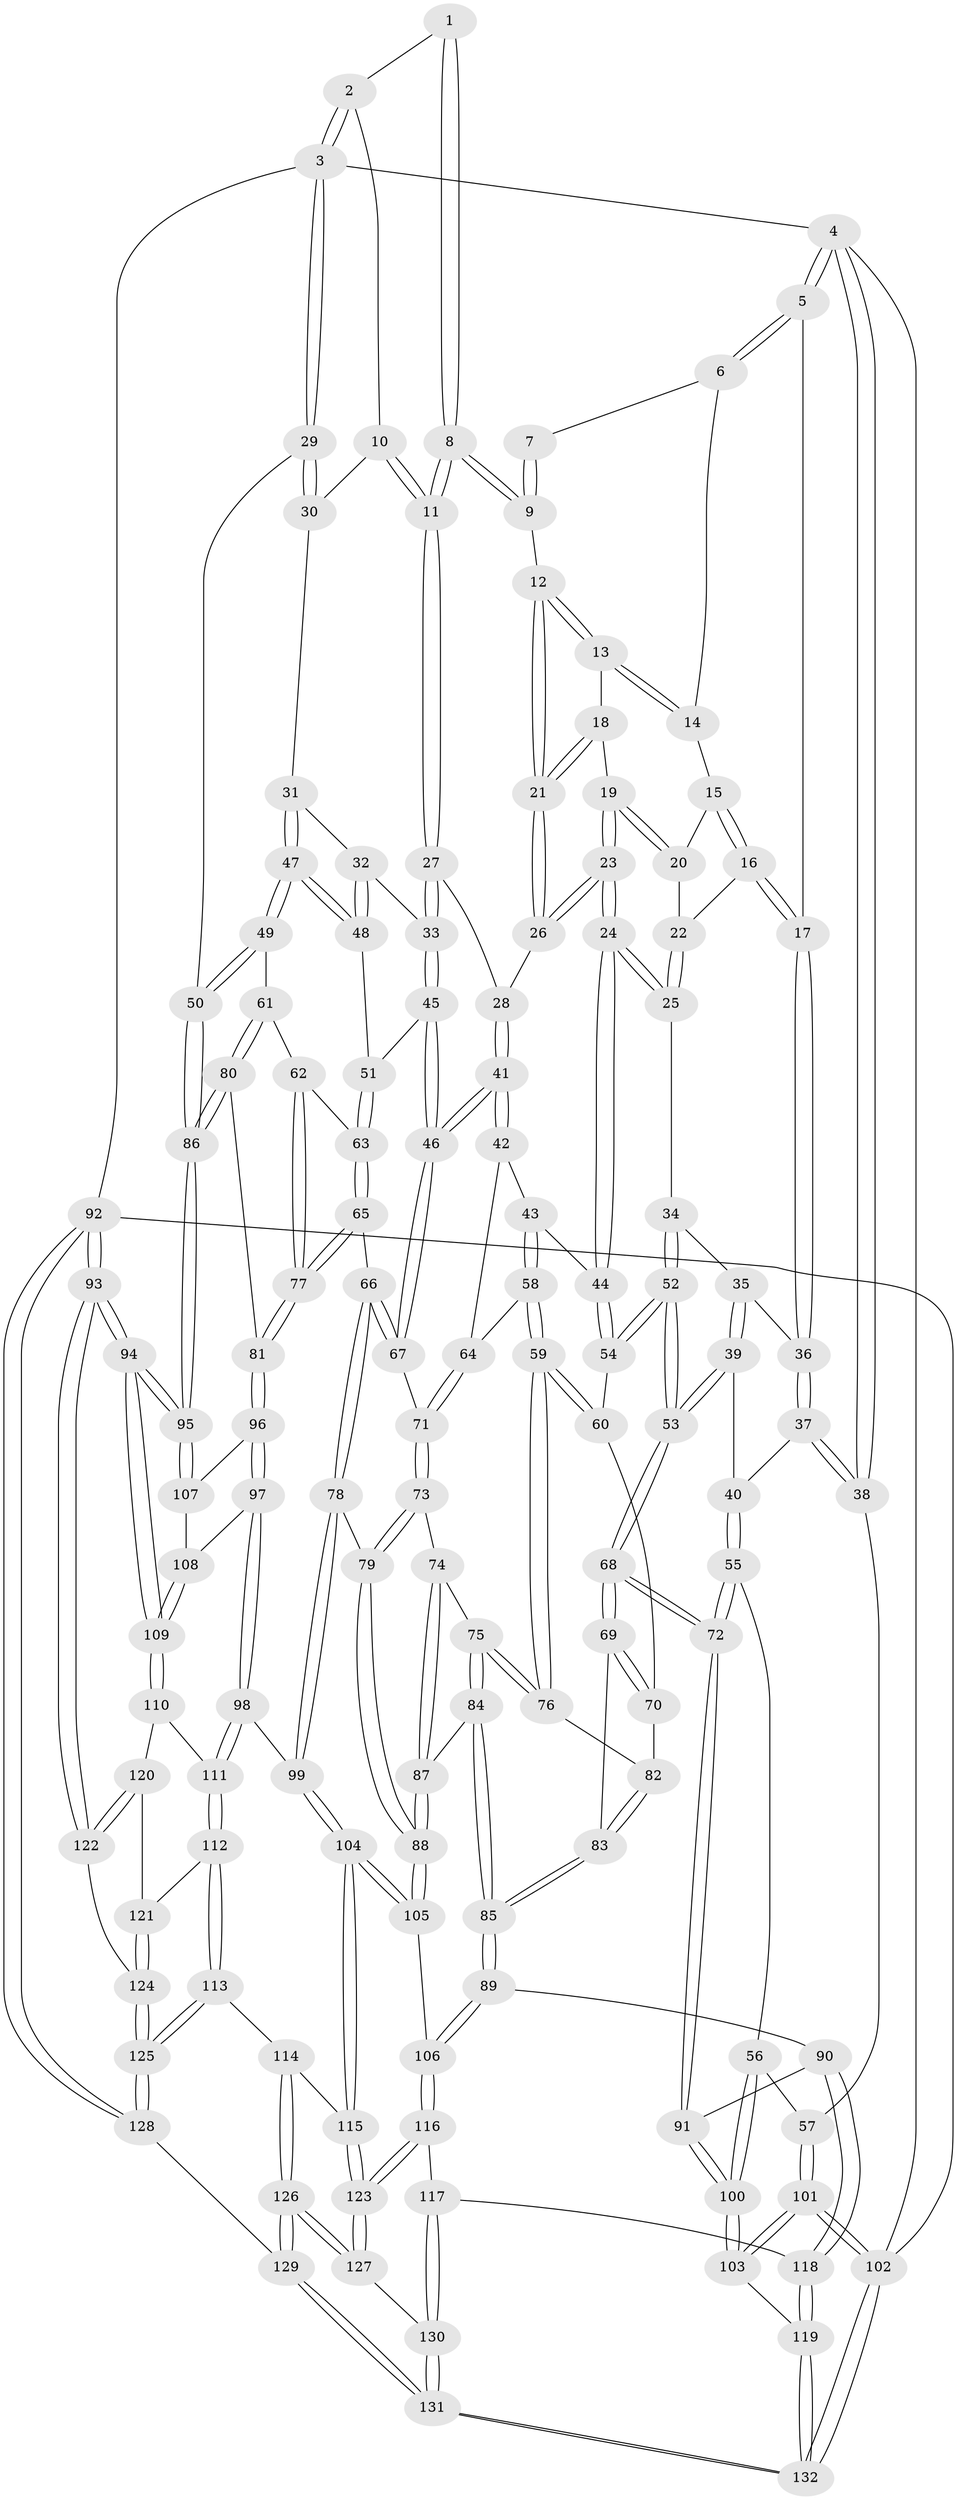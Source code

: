 // Generated by graph-tools (version 1.1) at 2025/38/03/09/25 02:38:32]
// undirected, 132 vertices, 327 edges
graph export_dot {
graph [start="1"]
  node [color=gray90,style=filled];
  1 [pos="+0.6099739356256132+0"];
  2 [pos="+0.8441589268535854+0"];
  3 [pos="+1+0"];
  4 [pos="+0+0"];
  5 [pos="+0.08884407658132763+0"];
  6 [pos="+0.49621683110075765+0"];
  7 [pos="+0.605775697055259+0"];
  8 [pos="+0.7229778777508632+0.13380721680347876"];
  9 [pos="+0.6666237988665796+0.1330901203766398"];
  10 [pos="+0.8253774865892916+0.12245004271551968"];
  11 [pos="+0.7855164359050996+0.14364589919746226"];
  12 [pos="+0.6250923060569171+0.14234218062224321"];
  13 [pos="+0.5626758024732504+0.0720280020694369"];
  14 [pos="+0.5008575072148083+0"];
  15 [pos="+0.48113965727123376+0.008772057569000825"];
  16 [pos="+0.23315991466778857+0.12843075606164964"];
  17 [pos="+0.224731604872068+0.1278882752978532"];
  18 [pos="+0.4841479184130655+0.15633251097529133"];
  19 [pos="+0.4354663584051065+0.1543192702798816"];
  20 [pos="+0.4241341779874398+0.14152038158816585"];
  21 [pos="+0.5912976380978918+0.19033024177018146"];
  22 [pos="+0.34737915081085124+0.14169038822476446"];
  23 [pos="+0.4581416076997562+0.28527100620035806"];
  24 [pos="+0.4298003657055435+0.33897217637841476"];
  25 [pos="+0.42011178570900537+0.335929763773094"];
  26 [pos="+0.5838461878130922+0.2268253310469023"];
  27 [pos="+0.7609356789876748+0.23359922649807552"];
  28 [pos="+0.615713924896851+0.278099306070664"];
  29 [pos="+1+0.1717344246675345"];
  30 [pos="+0.8318613400400084+0.12553879221260716"];
  31 [pos="+0.9105350589375545+0.30943613682530136"];
  32 [pos="+0.8996228256187304+0.3124884395021108"];
  33 [pos="+0.7636792666313656+0.32730158320375896"];
  34 [pos="+0.3898467603895336+0.32919637450438427"];
  35 [pos="+0.2700635369400869+0.24183501441494967"];
  36 [pos="+0.22447775706903791+0.1288784495637691"];
  37 [pos="+0.08936200498541533+0.24993635250220647"];
  38 [pos="+0+0.22127625233867315"];
  39 [pos="+0.19584056886486295+0.4181822913821637"];
  40 [pos="+0.12780346632375159+0.37289870968539623"];
  41 [pos="+0.6371897084426557+0.4098243038387692"];
  42 [pos="+0.5754291376747096+0.40179570471220327"];
  43 [pos="+0.44720952274174247+0.3591983791943608"];
  44 [pos="+0.4359493551487116+0.35200840698667724"];
  45 [pos="+0.7325407262925462+0.39791831457687526"];
  46 [pos="+0.668791422600517+0.4341444717593869"];
  47 [pos="+1+0.3658391663653473"];
  48 [pos="+0.8123274104901068+0.4169476829962301"];
  49 [pos="+1+0.40309790864445183"];
  50 [pos="+1+0.396360905670609"];
  51 [pos="+0.805044863245624+0.4201020333720493"];
  52 [pos="+0.2100952167133311+0.4306636186040285"];
  53 [pos="+0.20420564937829042+0.4325471130998207"];
  54 [pos="+0.38781039025425573+0.43997264419738247"];
  55 [pos="+0+0.4886257489200048"];
  56 [pos="+0+0.4886378947208377"];
  57 [pos="+0+0.48840733250395196"];
  58 [pos="+0.4787989982051697+0.5028141286175869"];
  59 [pos="+0.440976398772941+0.5497597042145537"];
  60 [pos="+0.3850463343446748+0.4606107303377653"];
  61 [pos="+1+0.4648188305700891"];
  62 [pos="+0.9149985108621085+0.49740888364376984"];
  63 [pos="+0.8491708088214074+0.47151035725197"];
  64 [pos="+0.49454482653992077+0.4999889020864099"];
  65 [pos="+0.7692228378406509+0.5981437886486187"];
  66 [pos="+0.7161369042760443+0.5906625243933831"];
  67 [pos="+0.6686298535249605+0.4392976559660108"];
  68 [pos="+0.20285913960573224+0.5445343232993318"];
  69 [pos="+0.2818112156015706+0.5392682201966316"];
  70 [pos="+0.2926571733454593+0.5375308578486765"];
  71 [pos="+0.5602856174636558+0.5251661425776026"];
  72 [pos="+0.1824340427352413+0.5778816729740691"];
  73 [pos="+0.5294945698707921+0.5977197450305788"];
  74 [pos="+0.4987620882156245+0.597834969542128"];
  75 [pos="+0.47270062277967406+0.590836254948326"];
  76 [pos="+0.44079389066184843+0.5519675760554683"];
  77 [pos="+0.8362561400761569+0.6234768053739929"];
  78 [pos="+0.6849796048666976+0.6318624313430055"];
  79 [pos="+0.5872120163543767+0.6423432142514955"];
  80 [pos="+0.9071122495754401+0.6466075401183876"];
  81 [pos="+0.8647372462473277+0.6546658874166061"];
  82 [pos="+0.3880856472486953+0.5698282890814842"];
  83 [pos="+0.368730535686923+0.6380298603093563"];
  84 [pos="+0.4126753000646248+0.6863923539603716"];
  85 [pos="+0.36006893370820553+0.7392032254837333"];
  86 [pos="+1+0.7017622460847173"];
  87 [pos="+0.49393479365698556+0.674574331104833"];
  88 [pos="+0.5392666061826054+0.725052903087662"];
  89 [pos="+0.3579036744702885+0.7431673505421669"];
  90 [pos="+0.23697081839661457+0.7297761726156318"];
  91 [pos="+0.19054888187172228+0.7096158846157405"];
  92 [pos="+1+1"];
  93 [pos="+1+1"];
  94 [pos="+1+1"];
  95 [pos="+1+0.9981320524681344"];
  96 [pos="+0.8644242097324945+0.6646568915514379"];
  97 [pos="+0.8347175309066667+0.7387317135128428"];
  98 [pos="+0.7998440825932236+0.7858776151956423"];
  99 [pos="+0.694496768854495+0.7629607221929547"];
  100 [pos="+0.13999550909189654+0.7460327993063101"];
  101 [pos="+0+0.8453552878361296"];
  102 [pos="+0+1"];
  103 [pos="+0.083244611242276+0.7996415885149828"];
  104 [pos="+0.640858239511245+0.8199192149631713"];
  105 [pos="+0.5340254490613329+0.7499053004192612"];
  106 [pos="+0.4112651213414608+0.7966598995524419"];
  107 [pos="+0.9030811644580922+0.7083245076137643"];
  108 [pos="+0.919473578173218+0.7856922818629657"];
  109 [pos="+0.9809036960939274+0.858020041528589"];
  110 [pos="+0.8415391196888481+0.8254718224280174"];
  111 [pos="+0.8120118305936667+0.8124475193996116"];
  112 [pos="+0.7886892604033612+0.8766610164119831"];
  113 [pos="+0.7129053945616968+0.9149065535968977"];
  114 [pos="+0.6393448092349624+0.856909411970379"];
  115 [pos="+0.6375682329287279+0.8537460997546187"];
  116 [pos="+0.4168260754750562+0.829787353168908"];
  117 [pos="+0.31893131241421596+0.9368760735822351"];
  118 [pos="+0.26991548647640073+0.9224459804622026"];
  119 [pos="+0.15680484236083952+0.9782540199204048"];
  120 [pos="+0.8510364896176197+0.8830611758807575"];
  121 [pos="+0.8037443478092527+0.8952056216501441"];
  122 [pos="+0.8744547959362476+0.9443629666689229"];
  123 [pos="+0.48384339566829104+0.9133066720425644"];
  124 [pos="+0.8240356885086045+0.9233109204440805"];
  125 [pos="+0.7336915577180079+0.9967265091202748"];
  126 [pos="+0.5576569927181372+1"];
  127 [pos="+0.4839450018488476+0.9489998777466988"];
  128 [pos="+0.7348209229723954+1"];
  129 [pos="+0.5604006438141681+1"];
  130 [pos="+0.3360956766309149+0.9817892166988671"];
  131 [pos="+0.32486897992355324+1"];
  132 [pos="+0.08257281823715036+1"];
  1 -- 2;
  1 -- 8;
  1 -- 8;
  2 -- 3;
  2 -- 3;
  2 -- 10;
  3 -- 4;
  3 -- 29;
  3 -- 29;
  3 -- 92;
  4 -- 5;
  4 -- 5;
  4 -- 38;
  4 -- 38;
  4 -- 102;
  5 -- 6;
  5 -- 6;
  5 -- 17;
  6 -- 7;
  6 -- 14;
  7 -- 9;
  7 -- 9;
  8 -- 9;
  8 -- 9;
  8 -- 11;
  8 -- 11;
  9 -- 12;
  10 -- 11;
  10 -- 11;
  10 -- 30;
  11 -- 27;
  11 -- 27;
  12 -- 13;
  12 -- 13;
  12 -- 21;
  12 -- 21;
  13 -- 14;
  13 -- 14;
  13 -- 18;
  14 -- 15;
  15 -- 16;
  15 -- 16;
  15 -- 20;
  16 -- 17;
  16 -- 17;
  16 -- 22;
  17 -- 36;
  17 -- 36;
  18 -- 19;
  18 -- 21;
  18 -- 21;
  19 -- 20;
  19 -- 20;
  19 -- 23;
  19 -- 23;
  20 -- 22;
  21 -- 26;
  21 -- 26;
  22 -- 25;
  22 -- 25;
  23 -- 24;
  23 -- 24;
  23 -- 26;
  23 -- 26;
  24 -- 25;
  24 -- 25;
  24 -- 44;
  24 -- 44;
  25 -- 34;
  26 -- 28;
  27 -- 28;
  27 -- 33;
  27 -- 33;
  28 -- 41;
  28 -- 41;
  29 -- 30;
  29 -- 30;
  29 -- 50;
  30 -- 31;
  31 -- 32;
  31 -- 47;
  31 -- 47;
  32 -- 33;
  32 -- 48;
  32 -- 48;
  33 -- 45;
  33 -- 45;
  34 -- 35;
  34 -- 52;
  34 -- 52;
  35 -- 36;
  35 -- 39;
  35 -- 39;
  36 -- 37;
  36 -- 37;
  37 -- 38;
  37 -- 38;
  37 -- 40;
  38 -- 57;
  39 -- 40;
  39 -- 53;
  39 -- 53;
  40 -- 55;
  40 -- 55;
  41 -- 42;
  41 -- 42;
  41 -- 46;
  41 -- 46;
  42 -- 43;
  42 -- 64;
  43 -- 44;
  43 -- 58;
  43 -- 58;
  44 -- 54;
  44 -- 54;
  45 -- 46;
  45 -- 46;
  45 -- 51;
  46 -- 67;
  46 -- 67;
  47 -- 48;
  47 -- 48;
  47 -- 49;
  47 -- 49;
  48 -- 51;
  49 -- 50;
  49 -- 50;
  49 -- 61;
  50 -- 86;
  50 -- 86;
  51 -- 63;
  51 -- 63;
  52 -- 53;
  52 -- 53;
  52 -- 54;
  52 -- 54;
  53 -- 68;
  53 -- 68;
  54 -- 60;
  55 -- 56;
  55 -- 72;
  55 -- 72;
  56 -- 57;
  56 -- 100;
  56 -- 100;
  57 -- 101;
  57 -- 101;
  58 -- 59;
  58 -- 59;
  58 -- 64;
  59 -- 60;
  59 -- 60;
  59 -- 76;
  59 -- 76;
  60 -- 70;
  61 -- 62;
  61 -- 80;
  61 -- 80;
  62 -- 63;
  62 -- 77;
  62 -- 77;
  63 -- 65;
  63 -- 65;
  64 -- 71;
  64 -- 71;
  65 -- 66;
  65 -- 77;
  65 -- 77;
  66 -- 67;
  66 -- 67;
  66 -- 78;
  66 -- 78;
  67 -- 71;
  68 -- 69;
  68 -- 69;
  68 -- 72;
  68 -- 72;
  69 -- 70;
  69 -- 70;
  69 -- 83;
  70 -- 82;
  71 -- 73;
  71 -- 73;
  72 -- 91;
  72 -- 91;
  73 -- 74;
  73 -- 79;
  73 -- 79;
  74 -- 75;
  74 -- 87;
  74 -- 87;
  75 -- 76;
  75 -- 76;
  75 -- 84;
  75 -- 84;
  76 -- 82;
  77 -- 81;
  77 -- 81;
  78 -- 79;
  78 -- 99;
  78 -- 99;
  79 -- 88;
  79 -- 88;
  80 -- 81;
  80 -- 86;
  80 -- 86;
  81 -- 96;
  81 -- 96;
  82 -- 83;
  82 -- 83;
  83 -- 85;
  83 -- 85;
  84 -- 85;
  84 -- 85;
  84 -- 87;
  85 -- 89;
  85 -- 89;
  86 -- 95;
  86 -- 95;
  87 -- 88;
  87 -- 88;
  88 -- 105;
  88 -- 105;
  89 -- 90;
  89 -- 106;
  89 -- 106;
  90 -- 91;
  90 -- 118;
  90 -- 118;
  91 -- 100;
  91 -- 100;
  92 -- 93;
  92 -- 93;
  92 -- 128;
  92 -- 128;
  92 -- 102;
  93 -- 94;
  93 -- 94;
  93 -- 122;
  93 -- 122;
  94 -- 95;
  94 -- 95;
  94 -- 109;
  94 -- 109;
  95 -- 107;
  95 -- 107;
  96 -- 97;
  96 -- 97;
  96 -- 107;
  97 -- 98;
  97 -- 98;
  97 -- 108;
  98 -- 99;
  98 -- 111;
  98 -- 111;
  99 -- 104;
  99 -- 104;
  100 -- 103;
  100 -- 103;
  101 -- 102;
  101 -- 102;
  101 -- 103;
  101 -- 103;
  102 -- 132;
  102 -- 132;
  103 -- 119;
  104 -- 105;
  104 -- 105;
  104 -- 115;
  104 -- 115;
  105 -- 106;
  106 -- 116;
  106 -- 116;
  107 -- 108;
  108 -- 109;
  108 -- 109;
  109 -- 110;
  109 -- 110;
  110 -- 111;
  110 -- 120;
  111 -- 112;
  111 -- 112;
  112 -- 113;
  112 -- 113;
  112 -- 121;
  113 -- 114;
  113 -- 125;
  113 -- 125;
  114 -- 115;
  114 -- 126;
  114 -- 126;
  115 -- 123;
  115 -- 123;
  116 -- 117;
  116 -- 123;
  116 -- 123;
  117 -- 118;
  117 -- 130;
  117 -- 130;
  118 -- 119;
  118 -- 119;
  119 -- 132;
  119 -- 132;
  120 -- 121;
  120 -- 122;
  120 -- 122;
  121 -- 124;
  121 -- 124;
  122 -- 124;
  123 -- 127;
  123 -- 127;
  124 -- 125;
  124 -- 125;
  125 -- 128;
  125 -- 128;
  126 -- 127;
  126 -- 127;
  126 -- 129;
  126 -- 129;
  127 -- 130;
  128 -- 129;
  129 -- 131;
  129 -- 131;
  130 -- 131;
  130 -- 131;
  131 -- 132;
  131 -- 132;
}
